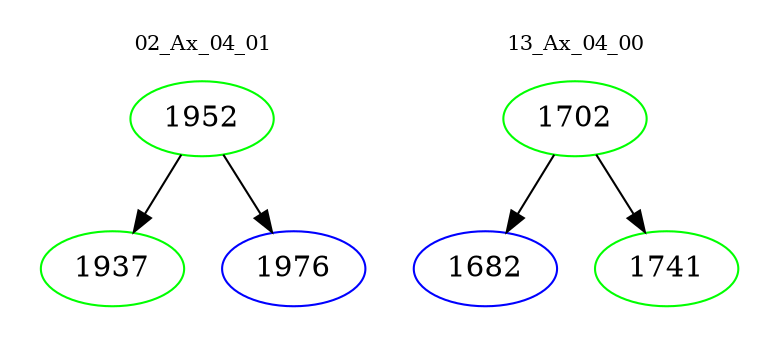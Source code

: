 digraph{
subgraph cluster_0 {
color = white
label = "02_Ax_04_01";
fontsize=10;
T0_1952 [label="1952", color="green"]
T0_1952 -> T0_1937 [color="black"]
T0_1937 [label="1937", color="green"]
T0_1952 -> T0_1976 [color="black"]
T0_1976 [label="1976", color="blue"]
}
subgraph cluster_1 {
color = white
label = "13_Ax_04_00";
fontsize=10;
T1_1702 [label="1702", color="green"]
T1_1702 -> T1_1682 [color="black"]
T1_1682 [label="1682", color="blue"]
T1_1702 -> T1_1741 [color="black"]
T1_1741 [label="1741", color="green"]
}
}
